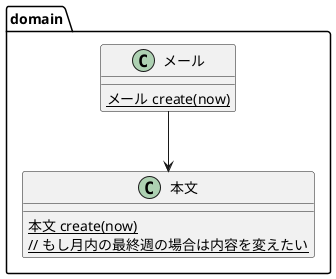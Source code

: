 @startuml

package domain {
  class メール {
    {static} メール create(now)
  }
  class 本文 {
    {static} 本文 create(now)\n// もし月内の最終週の場合は内容を変えたい
  }
  メール -d-> 本文
}

@enduml
